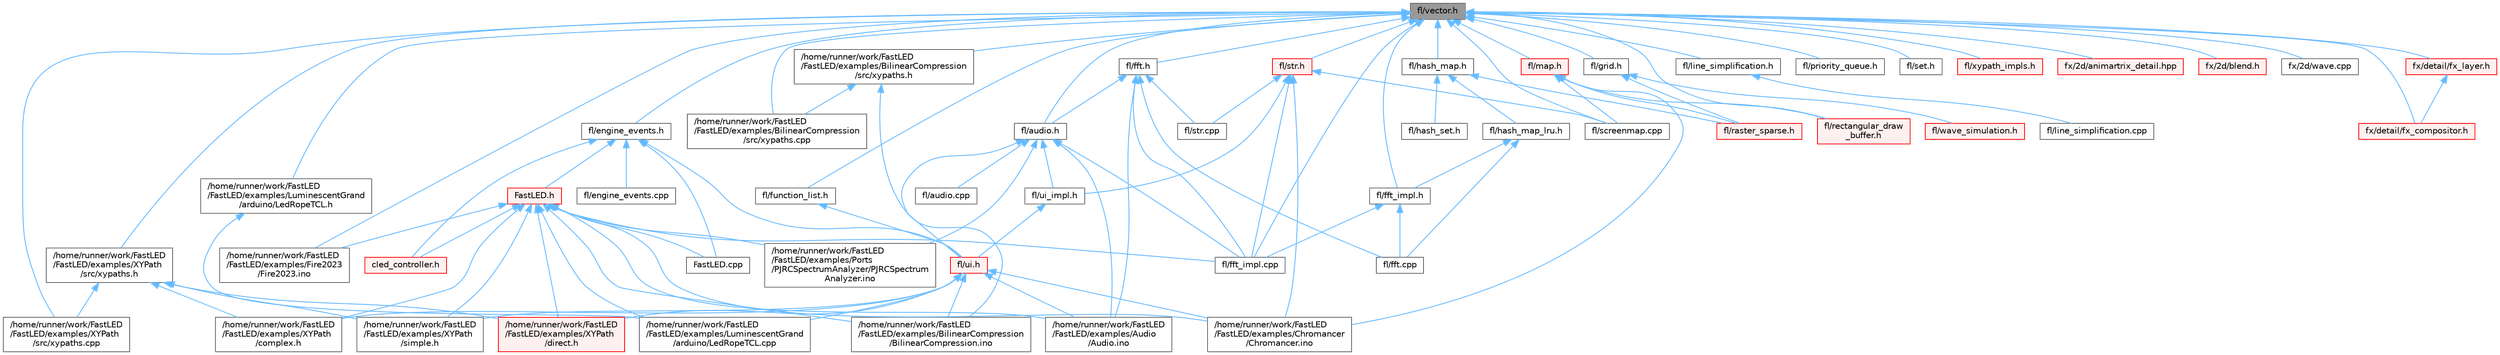 digraph "fl/vector.h"
{
 // INTERACTIVE_SVG=YES
 // LATEX_PDF_SIZE
  bgcolor="transparent";
  edge [fontname=Helvetica,fontsize=10,labelfontname=Helvetica,labelfontsize=10];
  node [fontname=Helvetica,fontsize=10,shape=box,height=0.2,width=0.4];
  Node1 [id="Node000001",label="fl/vector.h",height=0.2,width=0.4,color="gray40", fillcolor="grey60", style="filled", fontcolor="black",tooltip=" "];
  Node1 -> Node2 [id="edge1_Node000001_Node000002",dir="back",color="steelblue1",style="solid",tooltip=" "];
  Node2 [id="Node000002",label="/home/runner/work/FastLED\l/FastLED/examples/BilinearCompression\l/src/xypaths.cpp",height=0.2,width=0.4,color="grey40", fillcolor="white", style="filled",URL="$d4/dda/_bilinear_compression_2src_2xypaths_8cpp.html",tooltip=" "];
  Node1 -> Node3 [id="edge2_Node000001_Node000003",dir="back",color="steelblue1",style="solid",tooltip=" "];
  Node3 [id="Node000003",label="/home/runner/work/FastLED\l/FastLED/examples/BilinearCompression\l/src/xypaths.h",height=0.2,width=0.4,color="grey40", fillcolor="white", style="filled",URL="$dd/d43/_bilinear_compression_2src_2xypaths_8h.html",tooltip=" "];
  Node3 -> Node4 [id="edge3_Node000003_Node000004",dir="back",color="steelblue1",style="solid",tooltip=" "];
  Node4 [id="Node000004",label="/home/runner/work/FastLED\l/FastLED/examples/BilinearCompression\l/BilinearCompression.ino",height=0.2,width=0.4,color="grey40", fillcolor="white", style="filled",URL="$da/d05/_bilinear_compression_8ino.html",tooltip=" "];
  Node3 -> Node2 [id="edge4_Node000003_Node000002",dir="back",color="steelblue1",style="solid",tooltip=" "];
  Node1 -> Node5 [id="edge5_Node000001_Node000005",dir="back",color="steelblue1",style="solid",tooltip=" "];
  Node5 [id="Node000005",label="/home/runner/work/FastLED\l/FastLED/examples/Fire2023\l/Fire2023.ino",height=0.2,width=0.4,color="grey40", fillcolor="white", style="filled",URL="$d8/d2c/_fire2023_8ino.html",tooltip=" "];
  Node1 -> Node6 [id="edge6_Node000001_Node000006",dir="back",color="steelblue1",style="solid",tooltip=" "];
  Node6 [id="Node000006",label="/home/runner/work/FastLED\l/FastLED/examples/LuminescentGrand\l/arduino/LedRopeTCL.h",height=0.2,width=0.4,color="grey40", fillcolor="white", style="filled",URL="$d9/d7e/_led_rope_t_c_l_8h.html",tooltip=" "];
  Node6 -> Node7 [id="edge7_Node000006_Node000007",dir="back",color="steelblue1",style="solid",tooltip=" "];
  Node7 [id="Node000007",label="/home/runner/work/FastLED\l/FastLED/examples/LuminescentGrand\l/arduino/LedRopeTCL.cpp",height=0.2,width=0.4,color="grey40", fillcolor="white", style="filled",URL="$d6/dc9/_led_rope_t_c_l_8cpp.html",tooltip=" "];
  Node1 -> Node8 [id="edge8_Node000001_Node000008",dir="back",color="steelblue1",style="solid",tooltip=" "];
  Node8 [id="Node000008",label="/home/runner/work/FastLED\l/FastLED/examples/XYPath\l/src/xypaths.cpp",height=0.2,width=0.4,color="grey40", fillcolor="white", style="filled",URL="$d8/d55/_x_y_path_2src_2xypaths_8cpp.html",tooltip=" "];
  Node1 -> Node9 [id="edge9_Node000001_Node000009",dir="back",color="steelblue1",style="solid",tooltip=" "];
  Node9 [id="Node000009",label="/home/runner/work/FastLED\l/FastLED/examples/XYPath\l/src/xypaths.h",height=0.2,width=0.4,color="grey40", fillcolor="white", style="filled",URL="$d7/d5e/_x_y_path_2src_2xypaths_8h.html",tooltip=" "];
  Node9 -> Node10 [id="edge10_Node000009_Node000010",dir="back",color="steelblue1",style="solid",tooltip=" "];
  Node10 [id="Node000010",label="/home/runner/work/FastLED\l/FastLED/examples/XYPath\l/complex.h",height=0.2,width=0.4,color="grey40", fillcolor="white", style="filled",URL="$d7/d3b/complex_8h.html",tooltip=" "];
  Node9 -> Node11 [id="edge11_Node000009_Node000011",dir="back",color="steelblue1",style="solid",tooltip=" "];
  Node11 [id="Node000011",label="/home/runner/work/FastLED\l/FastLED/examples/XYPath\l/direct.h",height=0.2,width=0.4,color="red", fillcolor="#FFF0F0", style="filled",URL="$d6/daf/direct_8h.html",tooltip=" "];
  Node9 -> Node13 [id="edge12_Node000009_Node000013",dir="back",color="steelblue1",style="solid",tooltip=" "];
  Node13 [id="Node000013",label="/home/runner/work/FastLED\l/FastLED/examples/XYPath\l/simple.h",height=0.2,width=0.4,color="grey40", fillcolor="white", style="filled",URL="$d8/d14/simple_8h.html",tooltip=" "];
  Node9 -> Node8 [id="edge13_Node000009_Node000008",dir="back",color="steelblue1",style="solid",tooltip=" "];
  Node1 -> Node14 [id="edge14_Node000001_Node000014",dir="back",color="steelblue1",style="solid",tooltip=" "];
  Node14 [id="Node000014",label="fl/audio.h",height=0.2,width=0.4,color="grey40", fillcolor="white", style="filled",URL="$da/d09/audio_8h.html",tooltip=" "];
  Node14 -> Node15 [id="edge15_Node000014_Node000015",dir="back",color="steelblue1",style="solid",tooltip=" "];
  Node15 [id="Node000015",label="/home/runner/work/FastLED\l/FastLED/examples/Audio\l/Audio.ino",height=0.2,width=0.4,color="grey40", fillcolor="white", style="filled",URL="$dc/d5d/_audio_8ino.html",tooltip=" "];
  Node14 -> Node16 [id="edge16_Node000014_Node000016",dir="back",color="steelblue1",style="solid",tooltip=" "];
  Node16 [id="Node000016",label="/home/runner/work/FastLED\l/FastLED/examples/Ports\l/PJRCSpectrumAnalyzer/PJRCSpectrum\lAnalyzer.ino",height=0.2,width=0.4,color="grey40", fillcolor="white", style="filled",URL="$d7/dfa/_p_j_r_c_spectrum_analyzer_8ino.html",tooltip="Creates an impressive LED light show to music input on the Teensy."];
  Node14 -> Node17 [id="edge17_Node000014_Node000017",dir="back",color="steelblue1",style="solid",tooltip=" "];
  Node17 [id="Node000017",label="fl/audio.cpp",height=0.2,width=0.4,color="grey40", fillcolor="white", style="filled",URL="$d1/ddc/audio_8cpp.html",tooltip=" "];
  Node14 -> Node18 [id="edge18_Node000014_Node000018",dir="back",color="steelblue1",style="solid",tooltip=" "];
  Node18 [id="Node000018",label="fl/fft_impl.cpp",height=0.2,width=0.4,color="grey40", fillcolor="white", style="filled",URL="$d1/dff/fft__impl_8cpp.html",tooltip=" "];
  Node14 -> Node19 [id="edge19_Node000014_Node000019",dir="back",color="steelblue1",style="solid",tooltip=" "];
  Node19 [id="Node000019",label="fl/ui.h",height=0.2,width=0.4,color="red", fillcolor="#FFF0F0", style="filled",URL="$d9/d3b/ui_8h.html",tooltip=" "];
  Node19 -> Node15 [id="edge20_Node000019_Node000015",dir="back",color="steelblue1",style="solid",tooltip=" "];
  Node19 -> Node4 [id="edge21_Node000019_Node000004",dir="back",color="steelblue1",style="solid",tooltip=" "];
  Node19 -> Node21 [id="edge22_Node000019_Node000021",dir="back",color="steelblue1",style="solid",tooltip=" "];
  Node21 [id="Node000021",label="/home/runner/work/FastLED\l/FastLED/examples/Chromancer\l/Chromancer.ino",height=0.2,width=0.4,color="grey40", fillcolor="white", style="filled",URL="$d1/ddb/_chromancer_8ino.html",tooltip=" "];
  Node19 -> Node7 [id="edge23_Node000019_Node000007",dir="back",color="steelblue1",style="solid",tooltip=" "];
  Node19 -> Node10 [id="edge24_Node000019_Node000010",dir="back",color="steelblue1",style="solid",tooltip=" "];
  Node19 -> Node11 [id="edge25_Node000019_Node000011",dir="back",color="steelblue1",style="solid",tooltip=" "];
  Node19 -> Node13 [id="edge26_Node000019_Node000013",dir="back",color="steelblue1",style="solid",tooltip=" "];
  Node14 -> Node41 [id="edge27_Node000014_Node000041",dir="back",color="steelblue1",style="solid",tooltip=" "];
  Node41 [id="Node000041",label="fl/ui_impl.h",height=0.2,width=0.4,color="grey40", fillcolor="white", style="filled",URL="$d6/dc0/ui__impl_8h.html",tooltip=" "];
  Node41 -> Node19 [id="edge28_Node000041_Node000019",dir="back",color="steelblue1",style="solid",tooltip=" "];
  Node1 -> Node42 [id="edge29_Node000001_Node000042",dir="back",color="steelblue1",style="solid",tooltip=" "];
  Node42 [id="Node000042",label="fl/engine_events.h",height=0.2,width=0.4,color="grey40", fillcolor="white", style="filled",URL="$db/dc0/engine__events_8h.html",tooltip=" "];
  Node42 -> Node43 [id="edge30_Node000042_Node000043",dir="back",color="steelblue1",style="solid",tooltip=" "];
  Node43 [id="Node000043",label="FastLED.cpp",height=0.2,width=0.4,color="grey40", fillcolor="white", style="filled",URL="$d6/dda/_fast_l_e_d_8cpp.html",tooltip="Central source file for FastLED, implements the CFastLED class/object."];
  Node42 -> Node44 [id="edge31_Node000042_Node000044",dir="back",color="steelblue1",style="solid",tooltip=" "];
  Node44 [id="Node000044",label="FastLED.h",height=0.2,width=0.4,color="red", fillcolor="#FFF0F0", style="filled",URL="$db/d97/_fast_l_e_d_8h.html",tooltip="central include file for FastLED, defines the CFastLED class/object"];
  Node44 -> Node15 [id="edge32_Node000044_Node000015",dir="back",color="steelblue1",style="solid",tooltip=" "];
  Node44 -> Node4 [id="edge33_Node000044_Node000004",dir="back",color="steelblue1",style="solid",tooltip=" "];
  Node44 -> Node21 [id="edge34_Node000044_Node000021",dir="back",color="steelblue1",style="solid",tooltip=" "];
  Node44 -> Node5 [id="edge35_Node000044_Node000005",dir="back",color="steelblue1",style="solid",tooltip=" "];
  Node44 -> Node7 [id="edge36_Node000044_Node000007",dir="back",color="steelblue1",style="solid",tooltip=" "];
  Node44 -> Node16 [id="edge37_Node000044_Node000016",dir="back",color="steelblue1",style="solid",tooltip=" "];
  Node44 -> Node10 [id="edge38_Node000044_Node000010",dir="back",color="steelblue1",style="solid",tooltip=" "];
  Node44 -> Node11 [id="edge39_Node000044_Node000011",dir="back",color="steelblue1",style="solid",tooltip=" "];
  Node44 -> Node13 [id="edge40_Node000044_Node000013",dir="back",color="steelblue1",style="solid",tooltip=" "];
  Node44 -> Node43 [id="edge41_Node000044_Node000043",dir="back",color="steelblue1",style="solid",tooltip=" "];
  Node44 -> Node103 [id="edge42_Node000044_Node000103",dir="back",color="steelblue1",style="solid",tooltip=" "];
  Node103 [id="Node000103",label="cled_controller.h",height=0.2,width=0.4,color="red", fillcolor="#FFF0F0", style="filled",URL="$db/d6d/cled__controller_8h.html",tooltip="base definitions used by led controllers for writing out led data"];
  Node44 -> Node18 [id="edge43_Node000044_Node000018",dir="back",color="steelblue1",style="solid",tooltip=" "];
  Node42 -> Node103 [id="edge44_Node000042_Node000103",dir="back",color="steelblue1",style="solid",tooltip=" "];
  Node42 -> Node153 [id="edge45_Node000042_Node000153",dir="back",color="steelblue1",style="solid",tooltip=" "];
  Node153 [id="Node000153",label="fl/engine_events.cpp",height=0.2,width=0.4,color="grey40", fillcolor="white", style="filled",URL="$d5/d7d/engine__events_8cpp.html",tooltip=" "];
  Node42 -> Node19 [id="edge46_Node000042_Node000019",dir="back",color="steelblue1",style="solid",tooltip=" "];
  Node1 -> Node154 [id="edge47_Node000001_Node000154",dir="back",color="steelblue1",style="solid",tooltip=" "];
  Node154 [id="Node000154",label="fl/fft.h",height=0.2,width=0.4,color="grey40", fillcolor="white", style="filled",URL="$d7/d76/fft_8h.html",tooltip=" "];
  Node154 -> Node15 [id="edge48_Node000154_Node000015",dir="back",color="steelblue1",style="solid",tooltip=" "];
  Node154 -> Node14 [id="edge49_Node000154_Node000014",dir="back",color="steelblue1",style="solid",tooltip=" "];
  Node154 -> Node155 [id="edge50_Node000154_Node000155",dir="back",color="steelblue1",style="solid",tooltip=" "];
  Node155 [id="Node000155",label="fl/fft.cpp",height=0.2,width=0.4,color="grey40", fillcolor="white", style="filled",URL="$db/d03/fft_8cpp.html",tooltip=" "];
  Node154 -> Node18 [id="edge51_Node000154_Node000018",dir="back",color="steelblue1",style="solid",tooltip=" "];
  Node154 -> Node156 [id="edge52_Node000154_Node000156",dir="back",color="steelblue1",style="solid",tooltip=" "];
  Node156 [id="Node000156",label="fl/str.cpp",height=0.2,width=0.4,color="grey40", fillcolor="white", style="filled",URL="$d1/d1f/str_8cpp.html",tooltip=" "];
  Node1 -> Node18 [id="edge53_Node000001_Node000018",dir="back",color="steelblue1",style="solid",tooltip=" "];
  Node1 -> Node157 [id="edge54_Node000001_Node000157",dir="back",color="steelblue1",style="solid",tooltip=" "];
  Node157 [id="Node000157",label="fl/fft_impl.h",height=0.2,width=0.4,color="grey40", fillcolor="white", style="filled",URL="$df/d73/fft__impl_8h.html",tooltip=" "];
  Node157 -> Node155 [id="edge55_Node000157_Node000155",dir="back",color="steelblue1",style="solid",tooltip=" "];
  Node157 -> Node18 [id="edge56_Node000157_Node000018",dir="back",color="steelblue1",style="solid",tooltip=" "];
  Node1 -> Node158 [id="edge57_Node000001_Node000158",dir="back",color="steelblue1",style="solid",tooltip=" "];
  Node158 [id="Node000158",label="fl/function_list.h",height=0.2,width=0.4,color="grey40", fillcolor="white", style="filled",URL="$d0/d64/function__list_8h.html",tooltip=" "];
  Node158 -> Node19 [id="edge58_Node000158_Node000019",dir="back",color="steelblue1",style="solid",tooltip=" "];
  Node1 -> Node159 [id="edge59_Node000001_Node000159",dir="back",color="steelblue1",style="solid",tooltip=" "];
  Node159 [id="Node000159",label="fl/grid.h",height=0.2,width=0.4,color="grey40", fillcolor="white", style="filled",URL="$da/d15/grid_8h.html",tooltip=" "];
  Node159 -> Node160 [id="edge60_Node000159_Node000160",dir="back",color="steelblue1",style="solid",tooltip=" "];
  Node160 [id="Node000160",label="fl/raster_sparse.h",height=0.2,width=0.4,color="red", fillcolor="#FFF0F0", style="filled",URL="$d4/df9/raster__sparse_8h.html",tooltip=" "];
  Node159 -> Node166 [id="edge61_Node000159_Node000166",dir="back",color="steelblue1",style="solid",tooltip=" "];
  Node166 [id="Node000166",label="fl/wave_simulation.h",height=0.2,width=0.4,color="red", fillcolor="#FFF0F0", style="filled",URL="$dc/d36/wave__simulation_8h.html",tooltip=" "];
  Node1 -> Node168 [id="edge62_Node000001_Node000168",dir="back",color="steelblue1",style="solid",tooltip=" "];
  Node168 [id="Node000168",label="fl/hash_map.h",height=0.2,width=0.4,color="grey40", fillcolor="white", style="filled",URL="$d6/d13/hash__map_8h.html",tooltip=" "];
  Node168 -> Node169 [id="edge63_Node000168_Node000169",dir="back",color="steelblue1",style="solid",tooltip=" "];
  Node169 [id="Node000169",label="fl/hash_map_lru.h",height=0.2,width=0.4,color="grey40", fillcolor="white", style="filled",URL="$dd/d0c/hash__map__lru_8h.html",tooltip=" "];
  Node169 -> Node155 [id="edge64_Node000169_Node000155",dir="back",color="steelblue1",style="solid",tooltip=" "];
  Node169 -> Node157 [id="edge65_Node000169_Node000157",dir="back",color="steelblue1",style="solid",tooltip=" "];
  Node168 -> Node170 [id="edge66_Node000168_Node000170",dir="back",color="steelblue1",style="solid",tooltip=" "];
  Node170 [id="Node000170",label="fl/hash_set.h",height=0.2,width=0.4,color="grey40", fillcolor="white", style="filled",URL="$dc/de3/hash__set_8h.html",tooltip=" "];
  Node168 -> Node160 [id="edge67_Node000168_Node000160",dir="back",color="steelblue1",style="solid",tooltip=" "];
  Node1 -> Node171 [id="edge68_Node000001_Node000171",dir="back",color="steelblue1",style="solid",tooltip=" "];
  Node171 [id="Node000171",label="fl/line_simplification.h",height=0.2,width=0.4,color="grey40", fillcolor="white", style="filled",URL="$d8/da7/line__simplification_8h.html",tooltip=" "];
  Node171 -> Node172 [id="edge69_Node000171_Node000172",dir="back",color="steelblue1",style="solid",tooltip=" "];
  Node172 [id="Node000172",label="fl/line_simplification.cpp",height=0.2,width=0.4,color="grey40", fillcolor="white", style="filled",URL="$de/ddb/line__simplification_8cpp.html",tooltip=" "];
  Node1 -> Node173 [id="edge70_Node000001_Node000173",dir="back",color="steelblue1",style="solid",tooltip=" "];
  Node173 [id="Node000173",label="fl/map.h",height=0.2,width=0.4,color="red", fillcolor="#FFF0F0", style="filled",URL="$dc/db7/map_8h.html",tooltip=" "];
  Node173 -> Node21 [id="edge71_Node000173_Node000021",dir="back",color="steelblue1",style="solid",tooltip=" "];
  Node173 -> Node160 [id="edge72_Node000173_Node000160",dir="back",color="steelblue1",style="solid",tooltip=" "];
  Node173 -> Node174 [id="edge73_Node000173_Node000174",dir="back",color="steelblue1",style="solid",tooltip=" "];
  Node174 [id="Node000174",label="fl/rectangular_draw\l_buffer.h",height=0.2,width=0.4,color="red", fillcolor="#FFF0F0", style="filled",URL="$d9/df3/rectangular__draw__buffer_8h.html",tooltip=" "];
  Node173 -> Node176 [id="edge74_Node000173_Node000176",dir="back",color="steelblue1",style="solid",tooltip=" "];
  Node176 [id="Node000176",label="fl/screenmap.cpp",height=0.2,width=0.4,color="grey40", fillcolor="white", style="filled",URL="$d9/d6f/screenmap_8cpp.html",tooltip=" "];
  Node1 -> Node185 [id="edge75_Node000001_Node000185",dir="back",color="steelblue1",style="solid",tooltip=" "];
  Node185 [id="Node000185",label="fl/priority_queue.h",height=0.2,width=0.4,color="grey40", fillcolor="white", style="filled",URL="$d4/da1/priority__queue_8h.html",tooltip=" "];
  Node1 -> Node174 [id="edge76_Node000001_Node000174",dir="back",color="steelblue1",style="solid",tooltip=" "];
  Node1 -> Node176 [id="edge77_Node000001_Node000176",dir="back",color="steelblue1",style="solid",tooltip=" "];
  Node1 -> Node186 [id="edge78_Node000001_Node000186",dir="back",color="steelblue1",style="solid",tooltip=" "];
  Node186 [id="Node000186",label="fl/set.h",height=0.2,width=0.4,color="grey40", fillcolor="white", style="filled",URL="$d4/d13/set_8h.html",tooltip=" "];
  Node1 -> Node187 [id="edge79_Node000001_Node000187",dir="back",color="steelblue1",style="solid",tooltip=" "];
  Node187 [id="Node000187",label="fl/str.h",height=0.2,width=0.4,color="red", fillcolor="#FFF0F0", style="filled",URL="$d1/d93/str_8h.html",tooltip=" "];
  Node187 -> Node21 [id="edge80_Node000187_Node000021",dir="back",color="steelblue1",style="solid",tooltip=" "];
  Node187 -> Node18 [id="edge81_Node000187_Node000018",dir="back",color="steelblue1",style="solid",tooltip=" "];
  Node187 -> Node176 [id="edge82_Node000187_Node000176",dir="back",color="steelblue1",style="solid",tooltip=" "];
  Node187 -> Node156 [id="edge83_Node000187_Node000156",dir="back",color="steelblue1",style="solid",tooltip=" "];
  Node187 -> Node41 [id="edge84_Node000187_Node000041",dir="back",color="steelblue1",style="solid",tooltip=" "];
  Node1 -> Node204 [id="edge85_Node000001_Node000204",dir="back",color="steelblue1",style="solid",tooltip=" "];
  Node204 [id="Node000204",label="fl/xypath_impls.h",height=0.2,width=0.4,color="red", fillcolor="#FFF0F0", style="filled",URL="$d8/d5f/xypath__impls_8h.html",tooltip=" "];
  Node1 -> Node257 [id="edge86_Node000001_Node000257",dir="back",color="steelblue1",style="solid",tooltip=" "];
  Node257 [id="Node000257",label="fx/2d/animartrix_detail.hpp",height=0.2,width=0.4,color="red", fillcolor="#FFF0F0", style="filled",URL="$d3/d3b/animartrix__detail_8hpp.html",tooltip=" "];
  Node1 -> Node227 [id="edge87_Node000001_Node000227",dir="back",color="steelblue1",style="solid",tooltip=" "];
  Node227 [id="Node000227",label="fx/2d/blend.h",height=0.2,width=0.4,color="red", fillcolor="#FFF0F0", style="filled",URL="$d8/d4e/blend_8h.html",tooltip=" "];
  Node1 -> Node148 [id="edge88_Node000001_Node000148",dir="back",color="steelblue1",style="solid",tooltip=" "];
  Node148 [id="Node000148",label="fx/2d/wave.cpp",height=0.2,width=0.4,color="grey40", fillcolor="white", style="filled",URL="$d4/d7c/src_2fx_22d_2wave_8cpp.html",tooltip=" "];
  Node1 -> Node231 [id="edge89_Node000001_Node000231",dir="back",color="steelblue1",style="solid",tooltip=" "];
  Node231 [id="Node000231",label="fx/detail/fx_compositor.h",height=0.2,width=0.4,color="red", fillcolor="#FFF0F0", style="filled",URL="$d5/d6b/fx__compositor_8h.html",tooltip=" "];
  Node1 -> Node230 [id="edge90_Node000001_Node000230",dir="back",color="steelblue1",style="solid",tooltip=" "];
  Node230 [id="Node000230",label="fx/detail/fx_layer.h",height=0.2,width=0.4,color="red", fillcolor="#FFF0F0", style="filled",URL="$d7/d2f/fx__layer_8h.html",tooltip=" "];
  Node230 -> Node231 [id="edge91_Node000230_Node000231",dir="back",color="steelblue1",style="solid",tooltip=" "];
}
